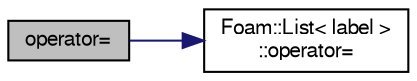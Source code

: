 digraph "operator="
{
  bgcolor="transparent";
  edge [fontname="FreeSans",fontsize="10",labelfontname="FreeSans",labelfontsize="10"];
  node [fontname="FreeSans",fontsize="10",shape=record];
  rankdir="LR";
  Node2251 [label="operator=",height=0.2,width=0.4,color="black", fillcolor="grey75", style="filled", fontcolor="black"];
  Node2251 -> Node2252 [color="midnightblue",fontsize="10",style="solid",fontname="FreeSans"];
  Node2252 [label="Foam::List\< label \>\l::operator=",height=0.2,width=0.4,color="black",URL="$a25694.html#acee9055809b8048a6b1f04702120facd",tooltip="Assignment from UList operator. Takes linear time. "];
}
